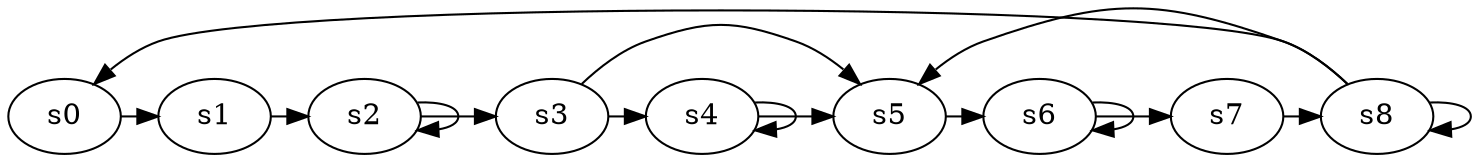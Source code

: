 digraph game_0586_cycle_9 {
    s0 [name="s0", player=1];
    s1 [name="s1", player=1];
    s2 [name="s2", player=0];
    s3 [name="s3", player=1, target=1];
    s4 [name="s4", player=0];
    s5 [name="s5", player=1];
    s6 [name="s6", player=0, target=1];
    s7 [name="s7", player=0];
    s8 [name="s8", player=0];

    s0 -> s1 [constraint="time == 1 || time == 3 || time == 17 || time == 22"];
    s1 -> s2 [constraint="!(time % 4 == 0)"];
    s2 -> s3 [constraint="time == 10 || time == 16"];
    s3 -> s4 [constraint="time % 5 == 1"];
    s4 -> s5 [constraint="time % 6 == 1"];
    s5 -> s6 [constraint="time == 7 || time == 9 || time == 17 || time == 19 || time == 20"];
    s6 -> s7 [constraint="time % 2 == 1"];
    s7 -> s8 [constraint="time % 3 == 0"];
    s8 -> s0 [constraint="time % 4 == 1"];
    s2 -> s2 [constraint="time % 4 == 0"];
    s3 -> s5 [constraint="time == 1 || time == 7 || time == 11"];
    s4 -> s4 [constraint="time % 2 == 0"];
    s6 -> s6 [constraint="time % 4 == 0"];
    s8 -> s8 [constraint="time % 2 == 0"];
    s8 -> s5 [constraint="time == 9"];
}
